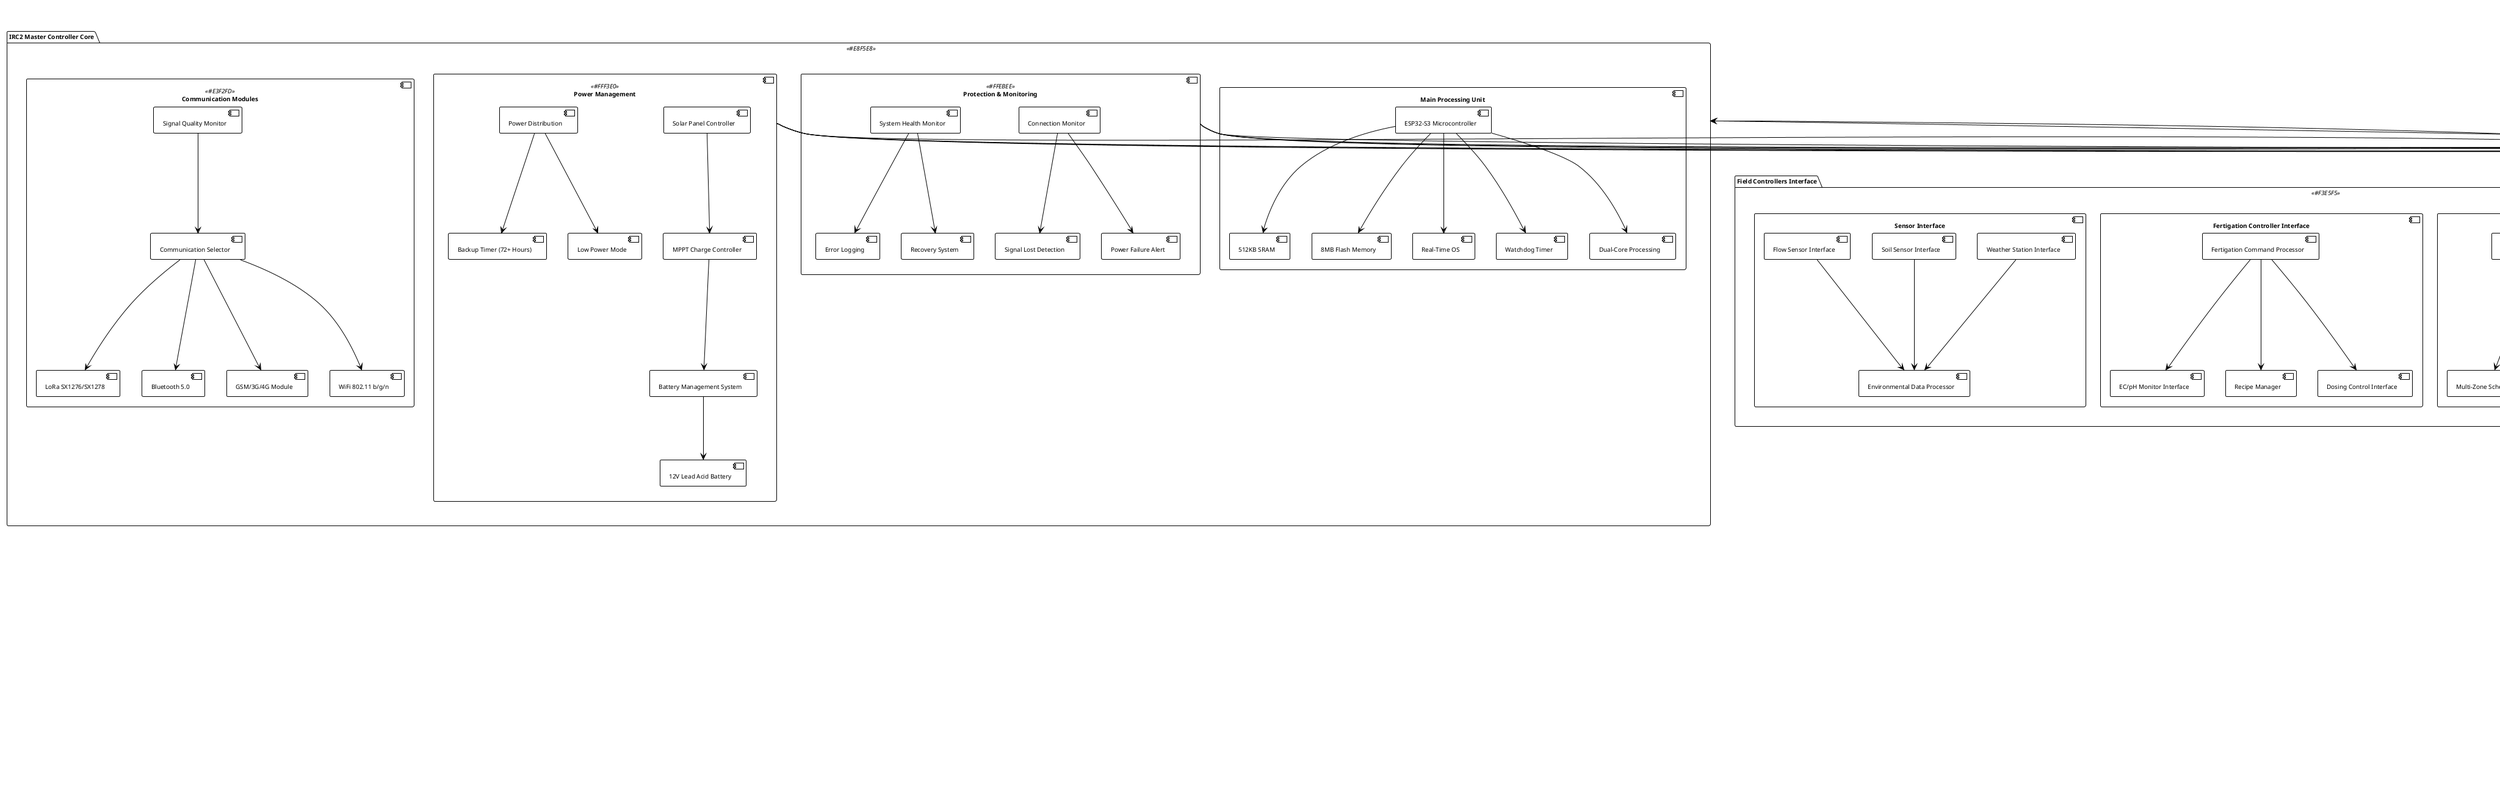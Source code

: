 @startuml IRC2 Master Controller Detailed Specifications

!theme plain
title IRC2 Master Controller - Detailed System Specifications

' Font configuration to avoid Java font warnings
skinparam defaultFontName Arial
skinparam defaultFontSize 10
skinparam titleFontName Arial
skinparam titleFontSize 14

!define MASTER_COLOR #E8F5E8
!define COMM_COLOR #E3F2FD
!define POWER_COLOR #FFF3E0
!define PROTECTION_COLOR #FFEBEE
!define CONTROL_COLOR #F3E5F5

' IRC2 Master Controller Core
package "IRC2 Master Controller Core" as irc2_core <<MASTER_COLOR>> {
    
    component "Main Processing Unit" as main_cpu {
        [ESP32-S3 Microcontroller] as esp32_s3
        [Dual-Core Processing] as dual_core
        [512KB SRAM] as sram
        [8MB Flash Memory] as flash_memory
        [Real-Time OS] as rtos
        [Watchdog Timer] as watchdog
        
        esp32_s3 --> dual_core
        esp32_s3 --> sram
        esp32_s3 --> flash_memory
        esp32_s3 --> rtos
        esp32_s3 --> watchdog
    }
    
    component "Communication Modules" as comm_modules <<COMM_COLOR>> {
        [GSM/3G/4G Module] as gsm_module
        [WiFi 802.11 b/g/n] as wifi_module
        [LoRa SX1276/SX1278] as lora_module
        [Bluetooth 5.0] as bluetooth_module
        [Communication Selector] as comm_selector
        [Signal Quality Monitor] as signal_monitor
        
        comm_selector --> gsm_module
        comm_selector --> wifi_module
        comm_selector --> lora_module
        comm_selector --> bluetooth_module
        signal_monitor --> comm_selector
    }
    
    component "Power Management" as power_mgmt <<POWER_COLOR>> {
        [Solar Panel Controller] as solar_controller
        [MPPT Charge Controller] as mppt_controller
        [Battery Management System] as bms
        [12V Lead Acid Battery] as battery_12v
        [Power Distribution] as power_dist
        [Backup Timer (72+ Hours)] as backup_timer
        [Low Power Mode] as low_power_mode
        
        solar_controller --> mppt_controller
        mppt_controller --> bms
        bms --> battery_12v
        power_dist --> backup_timer
        power_dist --> low_power_mode
    }
    
    component "Protection & Monitoring" as protection <<PROTECTION_COLOR>> {
        [Connection Monitor] as conn_monitor
        [Signal Lost Detection] as signal_lost
        [Power Failure Alert] as power_alert
        [System Health Monitor] as health_monitor
        [Error Logging] as error_logging
        [Recovery System] as recovery_system
        
        conn_monitor --> signal_lost
        conn_monitor --> power_alert
        health_monitor --> error_logging
        health_monitor --> recovery_system
    }
}

' Field Controllers Interface
package "Field Controllers Interface" as field_interface <<CONTROL_COLOR>> {
    
    component "Motor Controller Interface" as motor_interface {
        [Motor Command Processor] as motor_cmd
        [Motor Status Monitor] as motor_status
        [Protection Signal Handler] as motor_protection
        
        motor_cmd --> motor_status
        motor_cmd --> motor_protection
    }
    
    component "Valve Controller Interface" as valve_interface {
        [Valve Command Processor] as valve_cmd
        [Multi-Zone Scheduler] as zone_scheduler
        [Valve Status Monitor] as valve_status
        
        valve_cmd --> zone_scheduler
        valve_cmd --> valve_status
    }
    
    component "Fertigation Controller Interface" as fert_interface {
        [Fertigation Command Processor] as fert_cmd
        [EC/pH Monitor Interface] as ec_ph_interface
        [Recipe Manager] as recipe_manager
        [Dosing Control Interface] as dosing_interface
        
        fert_cmd --> ec_ph_interface
        fert_cmd --> recipe_manager
        fert_cmd --> dosing_interface
    }
    
    component "Sensor Interface" as sensor_interface {
        [Weather Station Interface] as weather_interface
        [Soil Sensor Interface] as soil_interface
        [Flow Sensor Interface] as flow_interface
        [Environmental Data Processor] as env_processor
        
        weather_interface --> env_processor
        soil_interface --> env_processor
        flow_interface --> env_processor
    }
}

' Mobile App Features
package "Mobile App Features" as mobile_features <<COMM_COLOR>> {
    
    component "Smart Scheduling System" as smart_scheduling {
        [Time-Based Scheduling] as time_based
        [Volumetric-Based Scheduling] as volume_based
        [Sensor-Based Scheduling] as sensor_based
        [Farmer Input Processor] as farmer_input
        [Schedule Optimizer] as schedule_optimizer
        
        farmer_input --> time_based
        farmer_input --> volume_based
        farmer_input --> sensor_based
        schedule_optimizer --> farmer_input
    }
    
    component "User Management System" as user_mgmt {
        [User Authentication] as user_auth
        [Role-Based Access] as role_access
        [Control Users (5 Max)] as control_users
        [View-Only Users (5 Max)] as view_users
        [Permission Manager] as permission_mgr
        
        user_auth --> role_access
        role_access --> control_users
        role_access --> view_users
        permission_mgr --> role_access
    }
    
    component "Communication Features" as comm_features {
        [GSM Call Option] as gsm_call
        [SMS Alerts] as sms_alerts
        [Push Notifications] as push_notifications
        [Signal Status Display] as signal_status
        [Connection Failover] as conn_failover
        
        gsm_call --> sms_alerts
        signal_status --> conn_failover
    }
    
    component "Logging & Monitoring" as logging_monitoring {
        [Motor/Valve Operation Log] as operation_log
        [System Status Log] as status_log
        [Alert History] as alert_history
        [Performance Analytics] as performance_analytics
        [Data Export] as data_export
        
        operation_log --> status_log
        status_log --> alert_history
        alert_history --> performance_analytics
        performance_analytics --> data_export
    }
}

' Detailed Motor Controller Specifications
package "Motor Controller Specifications" as motor_specs <<PROTECTION_COLOR>> {
    
    component "Motor Protection System" as motor_protection_sys {
        [Dry Run Protection] as dry_run
        [Phase Failure Detection] as phase_failure
        [Voltage Fluctuation Monitor] as voltage_monitor
        [Overload Protection (Amp Monitor)] as overload_protection
        [Motor Temperature Monitor] as motor_temp
        [Emergency Stop] as emergency_stop
        
        dry_run --> emergency_stop
        phase_failure --> emergency_stop
        voltage_monitor --> emergency_stop
        overload_protection --> emergency_stop
        motor_temp --> emergency_stop
    }
    
    component "Motor Control Features" as motor_control {
        [Soft Start/Stop] as soft_start
        [Speed Control (VFD)] as speed_control
        [Direction Control] as direction_control
        [Motor Status Feedback] as motor_feedback
        [Runtime Tracking] as runtime_tracking
        
        soft_start --> speed_control
        speed_control --> direction_control
        motor_feedback --> runtime_tracking
    }
}

' Detailed Valve Controller Specifications
package "Valve Controller Specifications" as valve_specs <<CONTROL_COLOR>> {
    
    component "Valve Control System" as valve_control_sys {
        [Multi-Zone Management] as multi_zone
        [Sequence Programming] as sequence_prog
        [Flow Control] as flow_control
        [Pressure Regulation] as pressure_reg
        [Valve Position Feedback] as valve_feedback
        
        multi_zone --> sequence_prog
        sequence_prog --> flow_control
        flow_control --> pressure_reg
        valve_feedback --> multi_zone
    }
    
    component "Scheduling Features" as valve_scheduling {
        [Time-Based Control] as valve_time
        [Volume-Based Control] as valve_volume
        [Sensor-Based Control] as valve_sensor
        [Weather-Based Override] as weather_override
        [Manual Override] as manual_override
        
        valve_time --> weather_override
        valve_volume --> weather_override
        valve_sensor --> weather_override
        manual_override --> weather_override
    }
}

' Detailed Fertigation Controller Specifications
package "Fertigation Controller Specifications" as fert_specs <<CONTROL_COLOR>> {
    
    component "4-Valve Fertigation System" as four_valve_system {
        [N Tank Valve (Nitrogen)] as n_valve
        [P Tank Valve (Phosphorus)] as p_valve
        [K Tank Valve (Potassium)] as k_valve
        [Spare Connection Valve] as spare_valve
        [Valve Sequencer] as valve_sequencer
        
        valve_sequencer --> n_valve
        valve_sequencer --> p_valve
        valve_sequencer --> k_valve
        valve_sequencer --> spare_valve
    }
    
    component "EC/pH Control System" as ec_ph_system {
        [EC Sensor (0-10 mS/cm)] as ec_sensor
        [pH Sensor (0-14 pH)] as ph_sensor
        [Temperature Compensation] as temp_compensation
        [Calibration System] as calibration_system
        [Auto-Adjustment] as auto_adjustment
        
        ec_sensor --> temp_compensation
        ph_sensor --> temp_compensation
        calibration_system --> auto_adjustment
    }
    
    component "Dosing Pump System" as dosing_system {
        [Peristaltic Dosing Pumps] as peristaltic_pumps
        [Proportional Control] as proportional_control
        [Flow Rate Control] as flow_rate_control
        [Dosing Accuracy ±2%] as dosing_accuracy
        [Pump Protection] as pump_protection
        
        peristaltic_pumps --> proportional_control
        proportional_control --> flow_rate_control
        flow_rate_control --> dosing_accuracy
        pump_protection --> peristaltic_pumps
    }
}

' Backwash & Filter System
package "Backwash & Filter System" as backwash_system <<PROTECTION_COLOR>> {
    
    component "3-Way Valve Control" as three_way_valve {
        [Forward Flow Position] as forward_flow
        [Backwash Position] as backwash_position
        [Closed Position] as closed_position
        [Position Feedback] as position_feedback
        
        forward_flow --> position_feedback
        backwash_position --> position_feedback
        closed_position --> position_feedback
    }
    
    component "Pressure Monitoring" as pressure_monitoring {
        [Inlet Pressure Sensor] as inlet_pressure
        [Outlet Pressure Sensor] as outlet_pressure
        [Differential Pressure] as diff_pressure
        [Pressure Threshold] as pressure_threshold
        [Auto Backwash Trigger] as auto_backwash
        
        inlet_pressure --> diff_pressure
        outlet_pressure --> diff_pressure
        diff_pressure --> pressure_threshold
        pressure_threshold --> auto_backwash
    }
    
    component "Filter Management" as filter_management {
        [Disc Filter Monitor] as disc_filter
        [Cleaning Cycle Timer] as cleaning_timer
        [Backwash Duration] as backwash_duration
        [Filter Status] as filter_status
        
        disc_filter --> cleaning_timer
        cleaning_timer --> backwash_duration
        filter_status --> disc_filter
    }
}

' System Connections
irc2_core <--> field_interface : LoRa Communication
irc2_core <--> mobile_features : GSM/WiFi/Internet
field_interface --> motor_specs : Motor Control Commands
field_interface --> valve_specs : Valve Control Commands
field_interface --> fert_specs : Fertigation Commands
field_interface --> backwash_system : Backwash Commands

' Power Connections
power_mgmt --> motor_specs : Protected Power Supply
power_mgmt --> valve_specs : Protected Power Supply
power_mgmt --> fert_specs : Protected Power Supply
power_mgmt --> backwash_system : Protected Power Supply

' Monitoring Connections
protection --> motor_specs : System Health Monitoring
protection --> valve_specs : System Health Monitoring
protection --> fert_specs : System Health Monitoring
protection --> backwash_system : System Health Monitoring

@enduml
